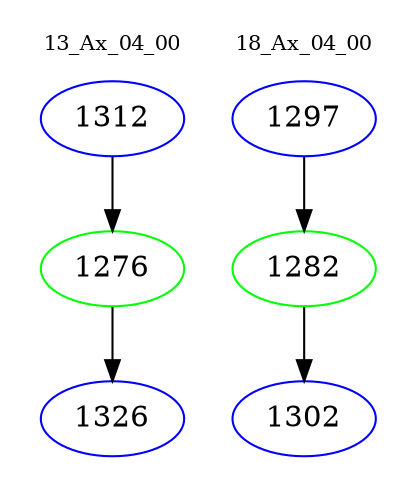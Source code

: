 digraph{
subgraph cluster_0 {
color = white
label = "13_Ax_04_00";
fontsize=10;
T0_1312 [label="1312", color="blue"]
T0_1312 -> T0_1276 [color="black"]
T0_1276 [label="1276", color="green"]
T0_1276 -> T0_1326 [color="black"]
T0_1326 [label="1326", color="blue"]
}
subgraph cluster_1 {
color = white
label = "18_Ax_04_00";
fontsize=10;
T1_1297 [label="1297", color="blue"]
T1_1297 -> T1_1282 [color="black"]
T1_1282 [label="1282", color="green"]
T1_1282 -> T1_1302 [color="black"]
T1_1302 [label="1302", color="blue"]
}
}
